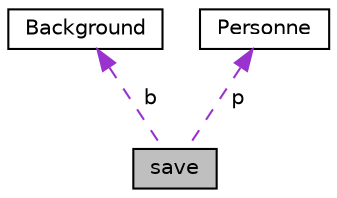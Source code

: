 digraph "save"
{
  edge [fontname="Helvetica",fontsize="10",labelfontname="Helvetica",labelfontsize="10"];
  node [fontname="Helvetica",fontsize="10",shape=record];
  Node1 [label="save",height=0.2,width=0.4,color="black", fillcolor="grey75", style="filled", fontcolor="black"];
  Node2 -> Node1 [dir="back",color="darkorchid3",fontsize="10",style="dashed",label=" b" ,fontname="Helvetica"];
  Node2 [label="Background",height=0.2,width=0.4,color="black", fillcolor="white", style="filled",URL="$structBackground.html"];
  Node3 -> Node1 [dir="back",color="darkorchid3",fontsize="10",style="dashed",label=" p" ,fontname="Helvetica"];
  Node3 [label="Personne",height=0.2,width=0.4,color="black", fillcolor="white", style="filled",URL="$structPersonne.html",tooltip="struct pour personne "];
}
